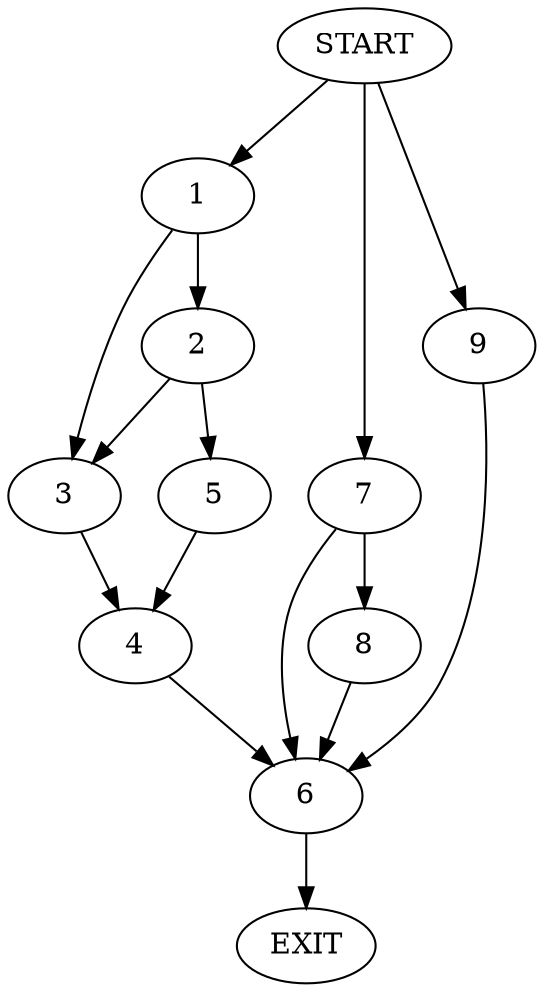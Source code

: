 digraph {
0 [label="START"]
10 [label="EXIT"]
0 -> 1
1 -> 2
1 -> 3
3 -> 4
2 -> 3
2 -> 5
5 -> 4
4 -> 6
6 -> 10
0 -> 7
7 -> 6
7 -> 8
8 -> 6
0 -> 9
9 -> 6
}

